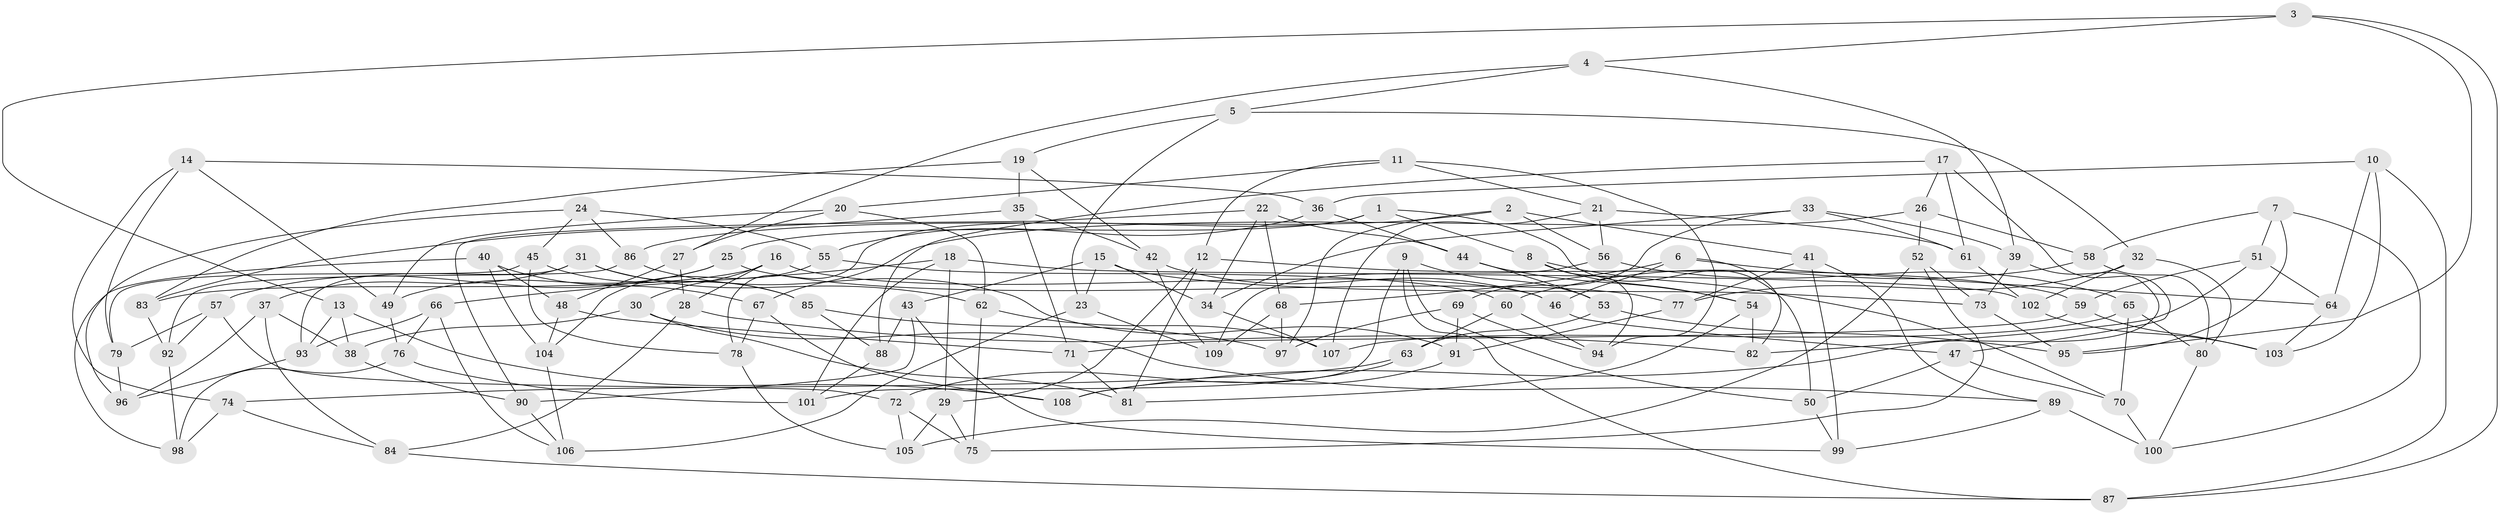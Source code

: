 // Generated by graph-tools (version 1.1) at 2025/50/03/09/25 03:50:55]
// undirected, 109 vertices, 218 edges
graph export_dot {
graph [start="1"]
  node [color=gray90,style=filled];
  1;
  2;
  3;
  4;
  5;
  6;
  7;
  8;
  9;
  10;
  11;
  12;
  13;
  14;
  15;
  16;
  17;
  18;
  19;
  20;
  21;
  22;
  23;
  24;
  25;
  26;
  27;
  28;
  29;
  30;
  31;
  32;
  33;
  34;
  35;
  36;
  37;
  38;
  39;
  40;
  41;
  42;
  43;
  44;
  45;
  46;
  47;
  48;
  49;
  50;
  51;
  52;
  53;
  54;
  55;
  56;
  57;
  58;
  59;
  60;
  61;
  62;
  63;
  64;
  65;
  66;
  67;
  68;
  69;
  70;
  71;
  72;
  73;
  74;
  75;
  76;
  77;
  78;
  79;
  80;
  81;
  82;
  83;
  84;
  85;
  86;
  87;
  88;
  89;
  90;
  91;
  92;
  93;
  94;
  95;
  96;
  97;
  98;
  99;
  100;
  101;
  102;
  103;
  104;
  105;
  106;
  107;
  108;
  109;
  1 -- 78;
  1 -- 8;
  1 -- 25;
  1 -- 50;
  2 -- 41;
  2 -- 56;
  2 -- 97;
  2 -- 86;
  3 -- 95;
  3 -- 87;
  3 -- 13;
  3 -- 4;
  4 -- 27;
  4 -- 5;
  4 -- 39;
  5 -- 19;
  5 -- 32;
  5 -- 23;
  6 -- 64;
  6 -- 46;
  6 -- 82;
  6 -- 68;
  7 -- 95;
  7 -- 51;
  7 -- 58;
  7 -- 100;
  8 -- 94;
  8 -- 54;
  8 -- 70;
  9 -- 50;
  9 -- 53;
  9 -- 87;
  9 -- 101;
  10 -- 36;
  10 -- 103;
  10 -- 64;
  10 -- 87;
  11 -- 21;
  11 -- 20;
  11 -- 12;
  11 -- 94;
  12 -- 29;
  12 -- 81;
  12 -- 59;
  13 -- 108;
  13 -- 38;
  13 -- 93;
  14 -- 79;
  14 -- 36;
  14 -- 49;
  14 -- 74;
  15 -- 43;
  15 -- 73;
  15 -- 23;
  15 -- 34;
  16 -- 28;
  16 -- 83;
  16 -- 30;
  16 -- 46;
  17 -- 61;
  17 -- 88;
  17 -- 47;
  17 -- 26;
  18 -- 101;
  18 -- 66;
  18 -- 29;
  18 -- 102;
  19 -- 42;
  19 -- 83;
  19 -- 35;
  20 -- 49;
  20 -- 62;
  20 -- 27;
  21 -- 61;
  21 -- 107;
  21 -- 56;
  22 -- 44;
  22 -- 68;
  22 -- 34;
  22 -- 90;
  23 -- 106;
  23 -- 109;
  24 -- 45;
  24 -- 55;
  24 -- 86;
  24 -- 96;
  25 -- 49;
  25 -- 77;
  25 -- 57;
  26 -- 58;
  26 -- 52;
  26 -- 67;
  27 -- 28;
  27 -- 48;
  28 -- 82;
  28 -- 84;
  29 -- 75;
  29 -- 105;
  30 -- 89;
  30 -- 38;
  30 -- 81;
  31 -- 93;
  31 -- 62;
  31 -- 37;
  31 -- 85;
  32 -- 77;
  32 -- 80;
  32 -- 102;
  33 -- 69;
  33 -- 34;
  33 -- 39;
  33 -- 61;
  34 -- 107;
  35 -- 83;
  35 -- 42;
  35 -- 71;
  36 -- 55;
  36 -- 44;
  37 -- 38;
  37 -- 84;
  37 -- 96;
  38 -- 90;
  39 -- 108;
  39 -- 73;
  40 -- 48;
  40 -- 104;
  40 -- 67;
  40 -- 98;
  41 -- 77;
  41 -- 89;
  41 -- 99;
  42 -- 46;
  42 -- 109;
  43 -- 88;
  43 -- 99;
  43 -- 90;
  44 -- 53;
  44 -- 54;
  45 -- 78;
  45 -- 85;
  45 -- 79;
  46 -- 47;
  47 -- 50;
  47 -- 70;
  48 -- 104;
  48 -- 71;
  49 -- 76;
  50 -- 99;
  51 -- 64;
  51 -- 59;
  51 -- 82;
  52 -- 75;
  52 -- 105;
  52 -- 73;
  53 -- 95;
  53 -- 63;
  54 -- 81;
  54 -- 82;
  55 -- 60;
  55 -- 104;
  56 -- 109;
  56 -- 65;
  57 -- 72;
  57 -- 92;
  57 -- 79;
  58 -- 80;
  58 -- 60;
  59 -- 71;
  59 -- 103;
  60 -- 63;
  60 -- 94;
  61 -- 102;
  62 -- 75;
  62 -- 107;
  63 -- 74;
  63 -- 72;
  64 -- 103;
  65 -- 70;
  65 -- 107;
  65 -- 80;
  66 -- 93;
  66 -- 76;
  66 -- 106;
  67 -- 108;
  67 -- 78;
  68 -- 97;
  68 -- 109;
  69 -- 97;
  69 -- 91;
  69 -- 94;
  70 -- 100;
  71 -- 81;
  72 -- 75;
  72 -- 105;
  73 -- 95;
  74 -- 84;
  74 -- 98;
  76 -- 98;
  76 -- 101;
  77 -- 91;
  78 -- 105;
  79 -- 96;
  80 -- 100;
  83 -- 92;
  84 -- 87;
  85 -- 97;
  85 -- 88;
  86 -- 92;
  86 -- 91;
  88 -- 101;
  89 -- 100;
  89 -- 99;
  90 -- 106;
  91 -- 108;
  92 -- 98;
  93 -- 96;
  102 -- 103;
  104 -- 106;
}

